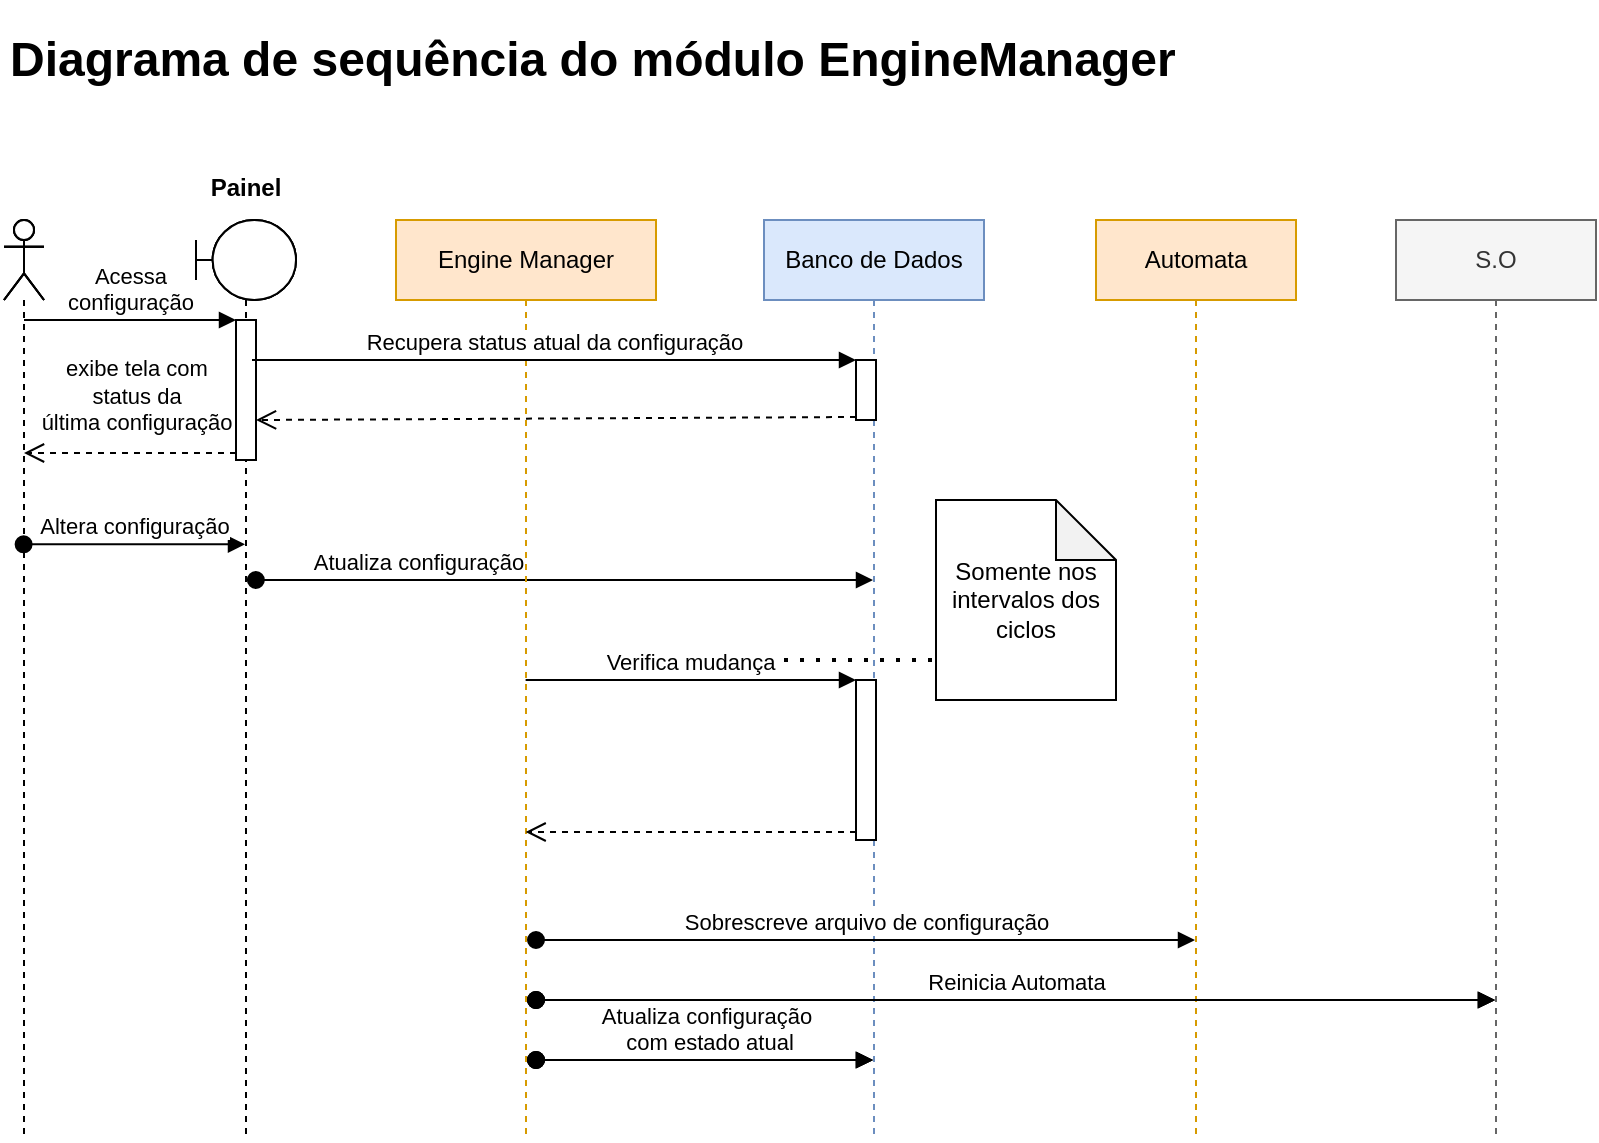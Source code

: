 <mxfile version="19.0.2" type="device"><diagram id="7gbUWxsSa18RjCMvQaRa" name="Page-1"><mxGraphModel dx="900" dy="509" grid="1" gridSize="10" guides="1" tooltips="1" connect="1" arrows="1" fold="1" page="1" pageScale="1" pageWidth="827" pageHeight="1169" math="0" shadow="0"><root><mxCell id="0"/><mxCell id="1" parent="0"/><mxCell id="yYmitkFCP2OpZA61M_NQ-13" value="&lt;h1&gt;Diagrama de sequência do módulo EngineManager&lt;br&gt;&lt;/h1&gt;&lt;p&gt;&lt;br&gt;&lt;/p&gt;" style="text;html=1;strokeColor=none;fillColor=none;spacing=5;spacingTop=-20;whiteSpace=wrap;overflow=hidden;rounded=0;" parent="1" vertex="1"><mxGeometry x="14" y="40" width="606" height="50" as="geometry"/></mxCell><mxCell id="yYmitkFCP2OpZA61M_NQ-15" value="Banco de Dados" style="shape=umlLifeline;perimeter=lifelinePerimeter;whiteSpace=wrap;html=1;container=1;collapsible=0;recursiveResize=0;outlineConnect=0;fillColor=#dae8fc;strokeColor=#6c8ebf;" parent="1" vertex="1"><mxGeometry x="396" y="140" width="110" height="460" as="geometry"/></mxCell><mxCell id="yYmitkFCP2OpZA61M_NQ-39" value="" style="html=1;points=[];perimeter=orthogonalPerimeter;" parent="yYmitkFCP2OpZA61M_NQ-15" vertex="1"><mxGeometry x="46" y="230" width="10" height="80" as="geometry"/></mxCell><mxCell id="yYmitkFCP2OpZA61M_NQ-58" value="" style="html=1;points=[];perimeter=orthogonalPerimeter;" parent="yYmitkFCP2OpZA61M_NQ-15" vertex="1"><mxGeometry x="46" y="70" width="10" height="30" as="geometry"/></mxCell><mxCell id="yYmitkFCP2OpZA61M_NQ-64" value="" style="shape=umlLifeline;participant=umlActor;perimeter=lifelinePerimeter;whiteSpace=wrap;html=1;container=1;collapsible=0;recursiveResize=0;verticalAlign=top;spacingTop=36;outlineConnect=0;" parent="yYmitkFCP2OpZA61M_NQ-15" vertex="1"><mxGeometry x="-380" width="20" height="460" as="geometry"/></mxCell><mxCell id="yYmitkFCP2OpZA61M_NQ-65" value="" style="shape=umlLifeline;participant=umlBoundary;perimeter=lifelinePerimeter;whiteSpace=wrap;html=1;container=1;collapsible=0;recursiveResize=0;verticalAlign=top;spacingTop=36;outlineConnect=0;" parent="yYmitkFCP2OpZA61M_NQ-15" vertex="1"><mxGeometry x="-284" width="50" height="460" as="geometry"/></mxCell><mxCell id="yYmitkFCP2OpZA61M_NQ-66" value="" style="html=1;points=[];perimeter=orthogonalPerimeter;" parent="yYmitkFCP2OpZA61M_NQ-65" vertex="1"><mxGeometry x="20" y="50" width="10" height="70" as="geometry"/></mxCell><mxCell id="yYmitkFCP2OpZA61M_NQ-67" value="Automata Manager" style="shape=umlLifeline;perimeter=lifelinePerimeter;whiteSpace=wrap;html=1;container=1;collapsible=0;recursiveResize=0;outlineConnect=0;fillColor=#ffe6cc;strokeColor=#d79b00;" parent="yYmitkFCP2OpZA61M_NQ-15" vertex="1"><mxGeometry x="-184" width="130" height="460" as="geometry"/></mxCell><mxCell id="yYmitkFCP2OpZA61M_NQ-69" value="&lt;span style=&quot;font-family: &amp;#34;helvetica&amp;#34;&quot;&gt;Reinicia Automata&lt;/span&gt;" style="html=1;verticalAlign=bottom;startArrow=oval;startFill=1;endArrow=block;startSize=8;rounded=0;" parent="yYmitkFCP2OpZA61M_NQ-67" edge="1"><mxGeometry width="60" relative="1" as="geometry"><mxPoint x="70" y="390" as="sourcePoint"/><mxPoint x="549.5" y="390.0" as="targetPoint"/></mxGeometry></mxCell><mxCell id="yYmitkFCP2OpZA61M_NQ-70" value="&lt;span style=&quot;font-family: &amp;#34;helvetica&amp;#34;&quot;&gt;Atualiza configuração&lt;/span&gt;&lt;br style=&quot;background-color: rgb(248 , 249 , 250) ; font-family: &amp;#34;helvetica&amp;#34;&quot;&gt;&lt;span style=&quot;font-family: &amp;#34;helvetica&amp;#34;&quot;&gt;&amp;nbsp;com estado atual&lt;/span&gt;" style="html=1;verticalAlign=bottom;startArrow=oval;startFill=1;endArrow=block;startSize=8;rounded=0;" parent="yYmitkFCP2OpZA61M_NQ-67" edge="1"><mxGeometry width="60" relative="1" as="geometry"><mxPoint x="70" y="420" as="sourcePoint"/><mxPoint x="238.5" y="420.0" as="targetPoint"/></mxGeometry></mxCell><mxCell id="yYmitkFCP2OpZA61M_NQ-16" value="Automata Manager" style="shape=umlLifeline;perimeter=lifelinePerimeter;whiteSpace=wrap;html=1;container=1;collapsible=0;recursiveResize=0;outlineConnect=0;fillColor=#ffe6cc;strokeColor=#d79b00;" parent="1" vertex="1"><mxGeometry x="212" y="140" width="130" height="460" as="geometry"/></mxCell><mxCell id="yYmitkFCP2OpZA61M_NQ-46" value="&lt;span style=&quot;font-family: &amp;#34;helvetica&amp;#34;&quot;&gt;Reinicia Automata&lt;/span&gt;" style="html=1;verticalAlign=bottom;startArrow=oval;startFill=1;endArrow=block;startSize=8;rounded=0;" parent="yYmitkFCP2OpZA61M_NQ-16" edge="1"><mxGeometry width="60" relative="1" as="geometry"><mxPoint x="70" y="390" as="sourcePoint"/><mxPoint x="549.5" y="390.0" as="targetPoint"/></mxGeometry></mxCell><mxCell id="yYmitkFCP2OpZA61M_NQ-47" value="&lt;span style=&quot;font-family: &amp;#34;helvetica&amp;#34;&quot;&gt;Atualiza configuração&lt;/span&gt;&lt;br style=&quot;background-color: rgb(248 , 249 , 250) ; font-family: &amp;#34;helvetica&amp;#34;&quot;&gt;&lt;span style=&quot;font-family: &amp;#34;helvetica&amp;#34;&quot;&gt;&amp;nbsp;com estado atual&lt;/span&gt;" style="html=1;verticalAlign=bottom;startArrow=oval;startFill=1;endArrow=block;startSize=8;rounded=0;" parent="yYmitkFCP2OpZA61M_NQ-16" edge="1"><mxGeometry width="60" relative="1" as="geometry"><mxPoint x="70" y="420" as="sourcePoint"/><mxPoint x="238.5" y="420.0" as="targetPoint"/></mxGeometry></mxCell><mxCell id="yYmitkFCP2OpZA61M_NQ-21" value="Atualiza configuração" style="html=1;verticalAlign=bottom;startArrow=oval;startFill=1;endArrow=block;startSize=8;rounded=0;" parent="1" edge="1"><mxGeometry x="-0.472" width="60" relative="1" as="geometry"><mxPoint x="141.929" y="320" as="sourcePoint"/><mxPoint x="450.5" y="320.0" as="targetPoint"/><Array as="points"><mxPoint x="222" y="320"/></Array><mxPoint as="offset"/></mxGeometry></mxCell><mxCell id="yYmitkFCP2OpZA61M_NQ-25" value="Automata" style="shape=umlLifeline;perimeter=lifelinePerimeter;whiteSpace=wrap;html=1;container=1;collapsible=0;recursiveResize=0;outlineConnect=0;fillColor=#ffe6cc;strokeColor=#d79b00;" parent="1" vertex="1"><mxGeometry x="562" y="140" width="100" height="460" as="geometry"/></mxCell><mxCell id="yYmitkFCP2OpZA61M_NQ-27" value="S.O" style="shape=umlLifeline;perimeter=lifelinePerimeter;whiteSpace=wrap;html=1;container=1;collapsible=0;recursiveResize=0;outlineConnect=0;fillColor=#f5f5f5;fontColor=#333333;strokeColor=#666666;" parent="1" vertex="1"><mxGeometry x="712" y="140" width="100" height="460" as="geometry"/></mxCell><mxCell id="yYmitkFCP2OpZA61M_NQ-71" value="Automata" style="shape=umlLifeline;perimeter=lifelinePerimeter;whiteSpace=wrap;html=1;container=1;collapsible=0;recursiveResize=0;outlineConnect=0;fillColor=#ffe6cc;strokeColor=#d79b00;" parent="yYmitkFCP2OpZA61M_NQ-27" vertex="1"><mxGeometry x="-150" width="100" height="460" as="geometry"/></mxCell><mxCell id="yYmitkFCP2OpZA61M_NQ-72" value="Banco de Dados" style="shape=umlLifeline;perimeter=lifelinePerimeter;whiteSpace=wrap;html=1;container=1;collapsible=0;recursiveResize=0;outlineConnect=0;fillColor=#dae8fc;strokeColor=#6c8ebf;" parent="yYmitkFCP2OpZA61M_NQ-27" vertex="1"><mxGeometry x="-316" width="110" height="460" as="geometry"/></mxCell><mxCell id="yYmitkFCP2OpZA61M_NQ-73" value="" style="html=1;points=[];perimeter=orthogonalPerimeter;" parent="yYmitkFCP2OpZA61M_NQ-72" vertex="1"><mxGeometry x="46" y="230" width="10" height="80" as="geometry"/></mxCell><mxCell id="yYmitkFCP2OpZA61M_NQ-74" value="" style="html=1;points=[];perimeter=orthogonalPerimeter;" parent="yYmitkFCP2OpZA61M_NQ-72" vertex="1"><mxGeometry x="46" y="70" width="10" height="30" as="geometry"/></mxCell><mxCell id="yYmitkFCP2OpZA61M_NQ-75" value="" style="endArrow=none;dashed=1;html=1;dashPattern=1 3;strokeWidth=2;rounded=0;" parent="yYmitkFCP2OpZA61M_NQ-72" edge="1"><mxGeometry width="50" height="50" relative="1" as="geometry"><mxPoint x="-14" y="220" as="sourcePoint"/><mxPoint x="96" y="220" as="targetPoint"/></mxGeometry></mxCell><mxCell id="yYmitkFCP2OpZA61M_NQ-76" value="" style="shape=umlLifeline;participant=umlActor;perimeter=lifelinePerimeter;whiteSpace=wrap;html=1;container=1;collapsible=0;recursiveResize=0;verticalAlign=top;spacingTop=36;outlineConnect=0;" parent="yYmitkFCP2OpZA61M_NQ-72" vertex="1"><mxGeometry x="-380" width="20" height="460" as="geometry"/></mxCell><mxCell id="yYmitkFCP2OpZA61M_NQ-77" value="" style="shape=umlLifeline;participant=umlBoundary;perimeter=lifelinePerimeter;whiteSpace=wrap;html=1;container=1;collapsible=0;recursiveResize=0;verticalAlign=top;spacingTop=36;outlineConnect=0;" parent="yYmitkFCP2OpZA61M_NQ-72" vertex="1"><mxGeometry x="-284" width="50" height="460" as="geometry"/></mxCell><mxCell id="yYmitkFCP2OpZA61M_NQ-78" value="" style="html=1;points=[];perimeter=orthogonalPerimeter;" parent="yYmitkFCP2OpZA61M_NQ-77" vertex="1"><mxGeometry x="20" y="50" width="10" height="70" as="geometry"/></mxCell><mxCell id="yYmitkFCP2OpZA61M_NQ-79" value="Engine Manager" style="shape=umlLifeline;perimeter=lifelinePerimeter;whiteSpace=wrap;html=1;container=1;collapsible=0;recursiveResize=0;outlineConnect=0;fillColor=#ffe6cc;strokeColor=#d79b00;" parent="yYmitkFCP2OpZA61M_NQ-72" vertex="1"><mxGeometry x="-184" width="130" height="460" as="geometry"/></mxCell><mxCell id="yYmitkFCP2OpZA61M_NQ-80" value="&lt;span style=&quot;font-family: &amp;#34;helvetica&amp;#34;&quot;&gt;Sobrescreve arquivo de configuração&lt;/span&gt;" style="html=1;verticalAlign=bottom;startArrow=oval;startFill=1;endArrow=block;startSize=8;rounded=0;" parent="yYmitkFCP2OpZA61M_NQ-79" edge="1"><mxGeometry width="60" relative="1" as="geometry"><mxPoint x="70" y="360" as="sourcePoint"/><mxPoint x="399.5" y="360.0" as="targetPoint"/></mxGeometry></mxCell><mxCell id="yYmitkFCP2OpZA61M_NQ-81" value="&lt;span style=&quot;font-family: &amp;#34;helvetica&amp;#34;&quot;&gt;Reinicia Automata&lt;/span&gt;" style="html=1;verticalAlign=bottom;startArrow=oval;startFill=1;endArrow=block;startSize=8;rounded=0;" parent="yYmitkFCP2OpZA61M_NQ-79" edge="1"><mxGeometry width="60" relative="1" as="geometry"><mxPoint x="70" y="390" as="sourcePoint"/><mxPoint x="549.5" y="390.0" as="targetPoint"/></mxGeometry></mxCell><mxCell id="yYmitkFCP2OpZA61M_NQ-82" value="&lt;span style=&quot;font-family: &amp;#34;helvetica&amp;#34;&quot;&gt;Atualiza configuração&lt;/span&gt;&lt;br style=&quot;background-color: rgb(248 , 249 , 250) ; font-family: &amp;#34;helvetica&amp;#34;&quot;&gt;&lt;span style=&quot;font-family: &amp;#34;helvetica&amp;#34;&quot;&gt;&amp;nbsp;com estado atual&lt;/span&gt;" style="html=1;verticalAlign=bottom;startArrow=oval;startFill=1;endArrow=block;startSize=8;rounded=0;" parent="yYmitkFCP2OpZA61M_NQ-79" edge="1"><mxGeometry width="60" relative="1" as="geometry"><mxPoint x="70" y="420" as="sourcePoint"/><mxPoint x="238.5" y="420.0" as="targetPoint"/></mxGeometry></mxCell><mxCell id="yYmitkFCP2OpZA61M_NQ-31" value="" style="shape=umlLifeline;participant=umlBoundary;perimeter=lifelinePerimeter;whiteSpace=wrap;html=1;container=1;collapsible=0;recursiveResize=0;verticalAlign=top;spacingTop=36;outlineConnect=0;" parent="1" vertex="1"><mxGeometry x="112" y="140" width="50" height="460" as="geometry"/></mxCell><mxCell id="yYmitkFCP2OpZA61M_NQ-55" value="" style="html=1;points=[];perimeter=orthogonalPerimeter;" parent="yYmitkFCP2OpZA61M_NQ-31" vertex="1"><mxGeometry x="20" y="50" width="10" height="70" as="geometry"/></mxCell><mxCell id="yYmitkFCP2OpZA61M_NQ-40" value="&lt;span style=&quot;font-family: &amp;#34;helvetica&amp;#34;&quot;&gt;Verifica mudança&lt;/span&gt;" style="html=1;verticalAlign=bottom;endArrow=block;entryX=0;entryY=0;rounded=0;" parent="1" target="yYmitkFCP2OpZA61M_NQ-39" edge="1"><mxGeometry relative="1" as="geometry"><mxPoint x="276.81" y="370.0" as="sourcePoint"/></mxGeometry></mxCell><mxCell id="yYmitkFCP2OpZA61M_NQ-41" value="" style="html=1;verticalAlign=bottom;endArrow=open;dashed=1;endSize=8;exitX=0;exitY=0.95;rounded=0;" parent="1" source="yYmitkFCP2OpZA61M_NQ-39" edge="1"><mxGeometry relative="1" as="geometry"><mxPoint x="276.81" y="446.0" as="targetPoint"/></mxGeometry></mxCell><mxCell id="yYmitkFCP2OpZA61M_NQ-43" value="Painel" style="text;align=center;fontStyle=1;verticalAlign=middle;spacingLeft=3;spacingRight=3;strokeColor=none;rotatable=0;points=[[0,0.5],[1,0.5]];portConstraint=eastwest;" parent="1" vertex="1"><mxGeometry x="97" y="110" width="80" height="26" as="geometry"/></mxCell><mxCell id="yYmitkFCP2OpZA61M_NQ-48" value="" style="shape=umlLifeline;participant=umlActor;perimeter=lifelinePerimeter;whiteSpace=wrap;html=1;container=1;collapsible=0;recursiveResize=0;verticalAlign=top;spacingTop=36;outlineConnect=0;" parent="1" vertex="1"><mxGeometry x="16" y="140" width="20" height="460" as="geometry"/></mxCell><mxCell id="yYmitkFCP2OpZA61M_NQ-49" value="Altera configuração" style="html=1;verticalAlign=bottom;startArrow=oval;startFill=1;endArrow=block;startSize=8;rounded=0;" parent="1" edge="1"><mxGeometry width="60" relative="1" as="geometry"><mxPoint x="25.81" y="302.16" as="sourcePoint"/><mxPoint x="136.5" y="302.16" as="targetPoint"/></mxGeometry></mxCell><mxCell id="yYmitkFCP2OpZA61M_NQ-56" value="Acessa &lt;br&gt;configuração" style="html=1;verticalAlign=bottom;endArrow=block;entryX=0;entryY=0;rounded=0;" parent="1" source="yYmitkFCP2OpZA61M_NQ-48" target="yYmitkFCP2OpZA61M_NQ-55" edge="1"><mxGeometry relative="1" as="geometry"><mxPoint x="62" y="190" as="sourcePoint"/></mxGeometry></mxCell><mxCell id="yYmitkFCP2OpZA61M_NQ-57" value="exibe tela com &lt;br&gt;status da &lt;br&gt;última configuração" style="html=1;verticalAlign=bottom;endArrow=open;dashed=1;endSize=8;exitX=0;exitY=0.95;rounded=0;" parent="1" source="yYmitkFCP2OpZA61M_NQ-55" target="yYmitkFCP2OpZA61M_NQ-48" edge="1"><mxGeometry x="-0.058" y="-7" relative="1" as="geometry"><mxPoint x="62" y="266" as="targetPoint"/><mxPoint as="offset"/></mxGeometry></mxCell><mxCell id="yYmitkFCP2OpZA61M_NQ-59" value="Recupera status atual da configuração" style="html=1;verticalAlign=bottom;endArrow=block;entryX=0;entryY=0;rounded=0;" parent="1" target="yYmitkFCP2OpZA61M_NQ-58" edge="1"><mxGeometry relative="1" as="geometry"><mxPoint x="140" y="210" as="sourcePoint"/></mxGeometry></mxCell><mxCell id="yYmitkFCP2OpZA61M_NQ-60" value="" style="html=1;verticalAlign=bottom;endArrow=open;dashed=1;endSize=8;exitX=0;exitY=0.95;rounded=0;entryX=1.03;entryY=0.711;entryDx=0;entryDy=0;entryPerimeter=0;" parent="1" source="yYmitkFCP2OpZA61M_NQ-58" target="yYmitkFCP2OpZA61M_NQ-55" edge="1"><mxGeometry x="-0.068" y="-9" relative="1" as="geometry"><mxPoint x="372" y="286" as="targetPoint"/><Array as="points"><mxPoint x="142" y="240"/></Array><mxPoint as="offset"/></mxGeometry></mxCell><mxCell id="yYmitkFCP2OpZA61M_NQ-61" value="Somente nos intervalos dos ciclos" style="shape=note;whiteSpace=wrap;html=1;backgroundOutline=1;darkOpacity=0.05;" parent="1" vertex="1"><mxGeometry x="482" y="280" width="90" height="100" as="geometry"/></mxCell></root></mxGraphModel></diagram></mxfile>